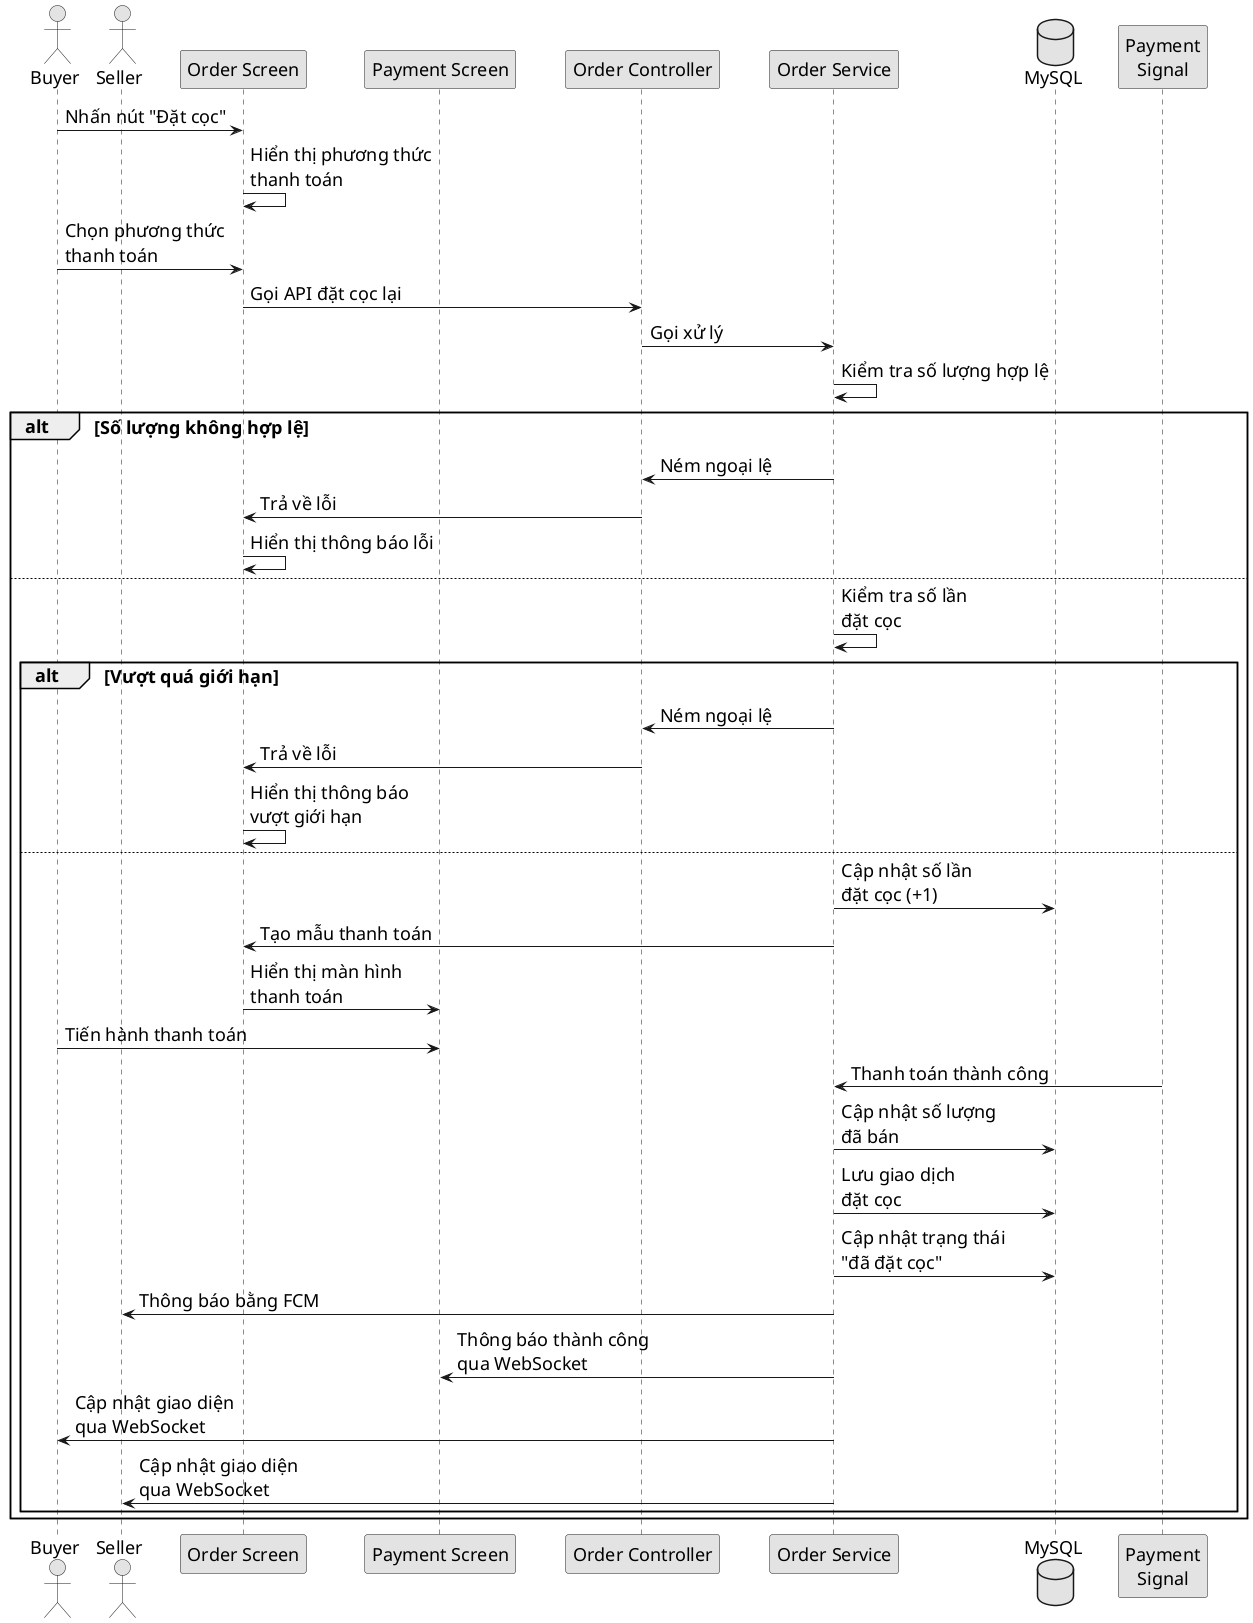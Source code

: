 @startuml
skinparam DefaultFontSize 18
skinparam monochrome true
skinparam ParticipantPadding 20

actor Buyer
actor Seller
participant "Order Screen"
participant "Payment Screen"
participant "Order Controller"
participant "Order Service"
database MySQL

' Main Flow
Buyer -> "Order Screen": Nhấn nút "Đặt cọc"
"Order Screen" -> "Order Screen": Hiển thị phương thức\nthanh toán

Buyer -> "Order Screen": Chọn phương thức\nthanh toán
"Order Screen" -> "Order Controller": Gọi API đặt cọc lại
"Order Controller" -> "Order Service": Gọi xử lý

' Kiểm tra số lượng
"Order Service" -> "Order Service": Kiểm tra số lượng hợp lệ
alt Số lượng không hợp lệ
    "Order Service" -> "Order Controller": Ném ngoại lệ
    "Order Controller" -> "Order Screen": Trả về lỗi
    "Order Screen" -> "Order Screen": Hiển thị thông báo lỗi
else
    ' Kiểm tra số lần đặt cọc
    "Order Service" -> "Order Service": Kiểm tra số lần\nđặt cọc
    alt Vượt quá giới hạn
        "Order Service" -> "Order Controller": Ném ngoại lệ
        "Order Controller" -> "Order Screen": Trả về lỗi
        "Order Screen" -> "Order Screen": Hiển thị thông báo\nvượt giới hạn
    else
        "Order Service" -> MySQL: Cập nhật số lần\nđặt cọc (+1)
        "Order Service" -> "Order Screen": Tạo mẫu thanh toán
        "Order Screen" -> "Payment Screen": Hiển thị màn hình\nthanh toán
        
        Buyer -> "Payment Screen": Tiến hành thanh toán
        "Payment\nSignal" -> "Order Service": Thanh toán thành công
        
        ' Xử lý sau thanh toán
        "Order Service" -> MySQL: Cập nhật số lượng\nđã bán
        "Order Service" -> MySQL: Lưu giao dịch\nđặt cọc
        "Order Service" -> MySQL: Cập nhật trạng thái\n"đã đặt cọc"
        
        "Order Service" -> Seller: Thông báo bằng FCM
        "Order Service" -> "Payment Screen": Thông báo thành công\nqua WebSocket
        "Order Service" -> Buyer: Cập nhật giao diện\nqua WebSocket
        "Order Service" -> Seller: Cập nhật giao diện\nqua WebSocket
    end
end
@enduml